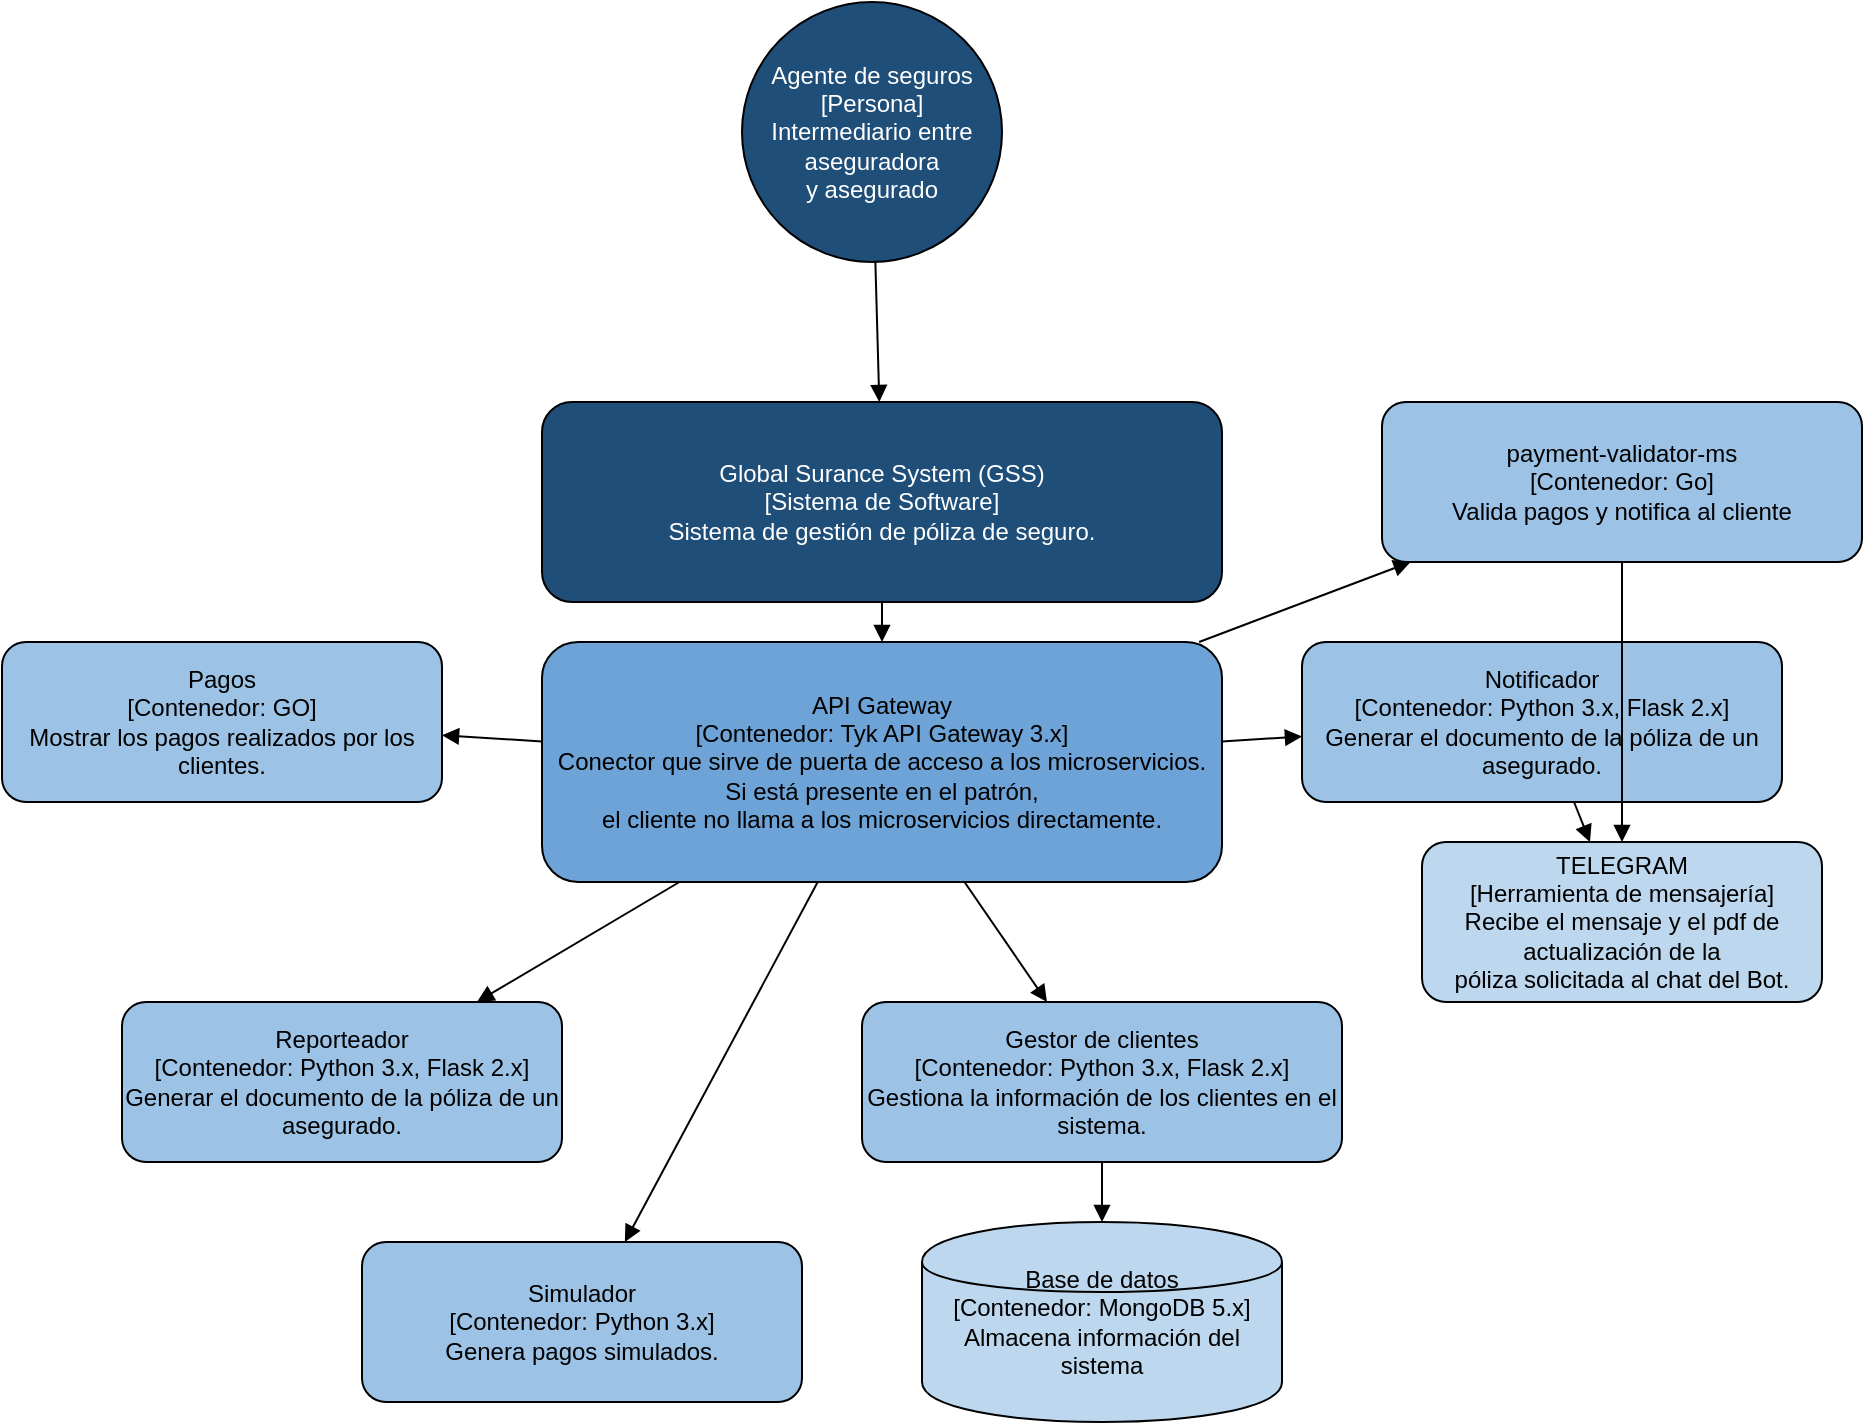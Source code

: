 <mxfile>
    <diagram name="Sistema de Pólizas - Microservicios" id="yZJZWR_VW7ttg2apmTk4">
        <mxGraphModel dx="1692" dy="1129" grid="1" gridSize="10" guides="1" tooltips="1" connect="1" arrows="1" fold="1" page="1" pageScale="1" pageWidth="827" pageHeight="1169" math="0" shadow="0">
            <root>
                <mxCell id="0"/>
                <mxCell id="1" parent="0"/>
                <mxCell id="agent" value="Agente de seguros&#xa;[Persona]&#xa;Intermediario entre aseguradora&#xa;y asegurado" style="ellipse;html=1;aspect=fixed;whiteSpace=wrap;fillColor=#1F4E79;fontColor=#FFFFFF;" parent="1" vertex="1">
                    <mxGeometry x="410" width="130" height="130" as="geometry"/>
                </mxCell>
                <mxCell id="gss" value="Global Surance System (GSS)&#xa;[Sistema de Software]&#xa;Sistema de gestión de póliza de seguro." style="rounded=1;whiteSpace=wrap;html=1;fillColor=#1F4E79;fontColor=#FFFFFF;" parent="1" vertex="1">
                    <mxGeometry x="310" y="200" width="340" height="100" as="geometry"/>
                </mxCell>
                <mxCell id="api" value="API Gateway&#xa;[Contenedor: Tyk API Gateway 3.x]&#xa;Conector que sirve de puerta de acceso a los microservicios. Si está presente en el patrón,&#xa;el cliente no llama a los microservicios directamente." style="rounded=1;whiteSpace=wrap;html=1;fillColor=#6DA3D6;" parent="1" vertex="1">
                    <mxGeometry x="310" y="320" width="340" height="120" as="geometry"/>
                </mxCell>
                <mxCell id="pagos" value="Pagos&#xa;[Contenedor: GO]&#xa;Mostrar los pagos realizados por los clientes." style="rounded=1;whiteSpace=wrap;html=1;fillColor=#9CC3E6;" parent="1" vertex="1">
                    <mxGeometry x="40" y="320" width="220" height="80" as="geometry"/>
                </mxCell>
                <mxCell id="reporteador" value="Reporteador&#xa;[Contenedor: Python 3.x, Flask 2.x]&#xa;Generar el documento de la póliza de un asegurado." style="rounded=1;whiteSpace=wrap;html=1;fillColor=#9CC3E6;" parent="1" vertex="1">
                    <mxGeometry x="100" y="500" width="220" height="80" as="geometry"/>
                </mxCell>
                <mxCell id="gestor" value="Gestor de clientes&#xa;[Contenedor: Python 3.x, Flask 2.x]&#xa;Gestiona la información de los clientes en el sistema." style="rounded=1;whiteSpace=wrap;html=1;fillColor=#9CC3E6;" parent="1" vertex="1">
                    <mxGeometry x="470" y="500" width="240" height="80" as="geometry"/>
                </mxCell>
                <mxCell id="mongo" value="Base de datos&#xa;[Contenedor: MongoDB 5.x]&#xa;Almacena información del sistema" style="shape=cylinder;whiteSpace=wrap;html=1;fillColor=#BDD7EE;" parent="1" vertex="1">
                    <mxGeometry x="500" y="610" width="180" height="100" as="geometry"/>
                </mxCell>
                <mxCell id="notificador" value="Notificador&#xa;[Contenedor: Python 3.x, Flask 2.x]&#xa;Generar el documento de la póliza de un asegurado." style="rounded=1;whiteSpace=wrap;html=1;fillColor=#9CC3E6;" parent="1" vertex="1">
                    <mxGeometry x="690" y="320" width="240" height="80" as="geometry"/>
                </mxCell>
                <mxCell id="validator" value="payment-validator-ms&#xa;[Contenedor: Go]&#xa;Valida pagos y notifica al cliente" style="rounded=1;whiteSpace=wrap;html=1;fillColor=#9CC3E6;" parent="1" vertex="1">
                    <mxGeometry x="730" y="200" width="240" height="80" as="geometry"/>
                </mxCell>
                <mxCell id="simulador" value="Simulador&#xa;[Contenedor: Python 3.x]&#xa;Genera pagos simulados." style="rounded=1;whiteSpace=wrap;html=1;fillColor=#9CC3E6;" parent="1" vertex="1">
                    <mxGeometry x="220" y="620" width="220" height="80" as="geometry"/>
                </mxCell>
                <mxCell id="telegram" value="TELEGRAM&#xa;[Herramienta de mensajería]&#xa;Recibe el mensaje y el pdf de actualización de la&#xa;póliza solicitada al chat del Bot." style="rounded=1;whiteSpace=wrap;html=1;fillColor=#BDD7EE;" parent="1" vertex="1">
                    <mxGeometry x="750" y="420" width="200" height="80" as="geometry"/>
                </mxCell>
                <mxCell id="2" style="endArrow=block;" parent="1" source="agent" target="gss" edge="1">
                    <mxGeometry relative="1" as="geometry"/>
                </mxCell>
                <mxCell id="3" style="endArrow=block;" parent="1" source="gss" target="api" edge="1">
                    <mxGeometry relative="1" as="geometry"/>
                </mxCell>
                <mxCell id="4" style="endArrow=block;" parent="1" source="api" target="pagos" edge="1">
                    <mxGeometry relative="1" as="geometry"/>
                </mxCell>
                <mxCell id="5" style="endArrow=block;" parent="1" source="api" target="reporteador" edge="1">
                    <mxGeometry relative="1" as="geometry"/>
                </mxCell>
                <mxCell id="6" style="endArrow=block;" parent="1" source="api" target="gestor" edge="1">
                    <mxGeometry relative="1" as="geometry"/>
                </mxCell>
                <mxCell id="7" style="endArrow=block;" parent="1" source="gestor" target="mongo" edge="1">
                    <mxGeometry relative="1" as="geometry"/>
                </mxCell>
                <mxCell id="8" style="endArrow=block;" parent="1" source="api" target="notificador" edge="1">
                    <mxGeometry relative="1" as="geometry"/>
                </mxCell>
                <mxCell id="9" style="endArrow=block;" parent="1" source="notificador" target="telegram" edge="1">
                    <mxGeometry relative="1" as="geometry"/>
                </mxCell>
                <mxCell id="10" style="endArrow=block;" parent="1" source="api" target="simulador" edge="1">
                    <mxGeometry relative="1" as="geometry"/>
                </mxCell>
                <mxCell id="11" style="endArrow=block;" parent="1" source="api" target="validator" edge="1">
                    <mxGeometry relative="1" as="geometry"/>
                </mxCell>
                <mxCell id="12" style="endArrow=block;" parent="1" source="validator" target="telegram" edge="1">
                    <mxGeometry relative="1" as="geometry"/>
                </mxCell>
            </root>
        </mxGraphModel>
    </diagram>
</mxfile>